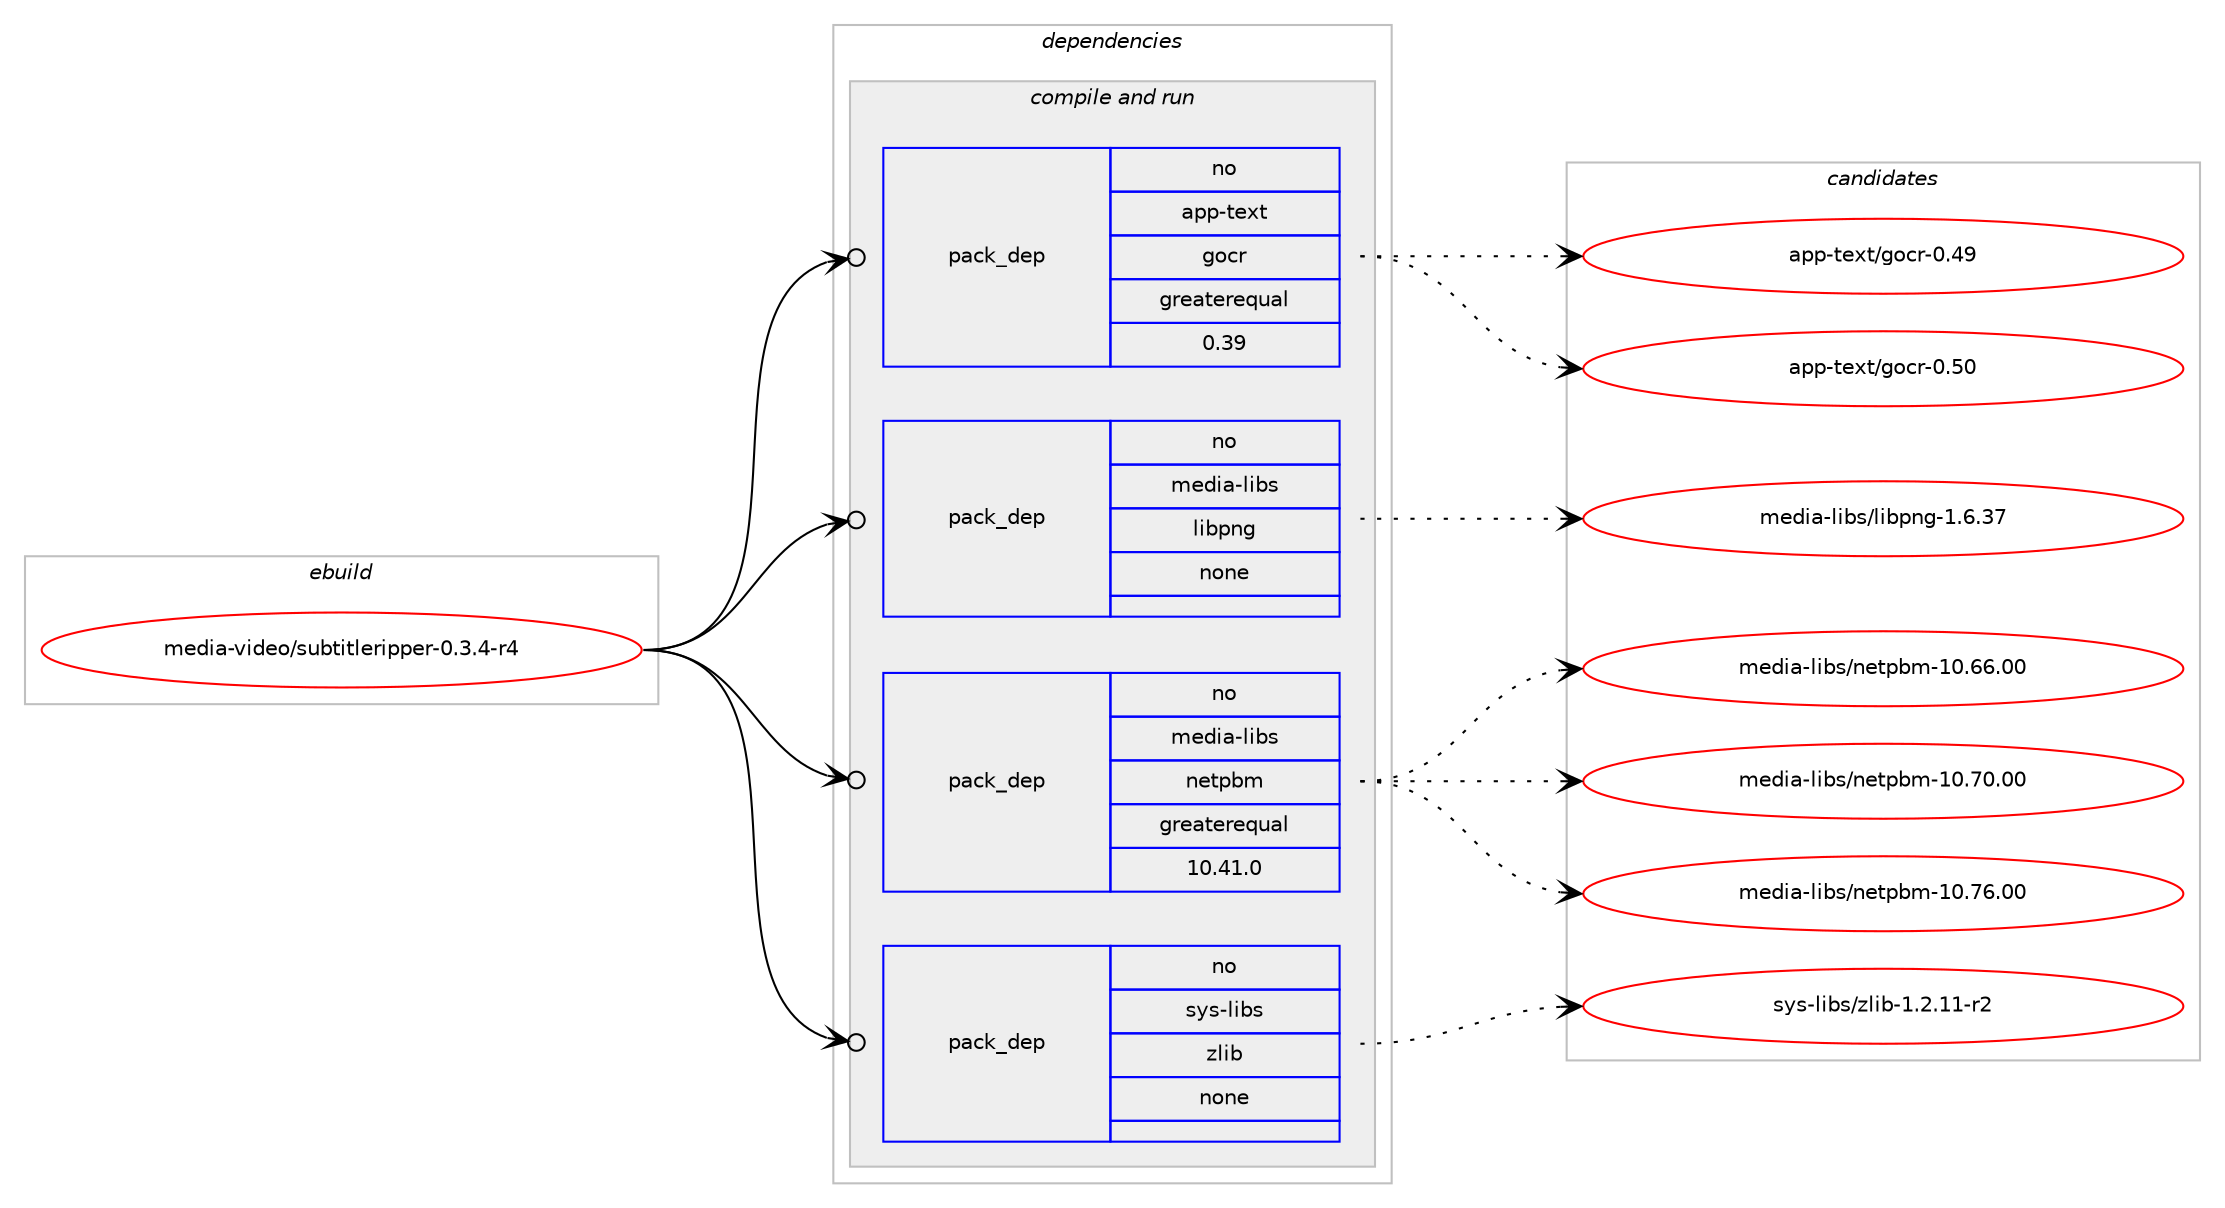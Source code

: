 digraph prolog {

# *************
# Graph options
# *************

newrank=true;
concentrate=true;
compound=true;
graph [rankdir=LR,fontname=Helvetica,fontsize=10,ranksep=1.5];#, ranksep=2.5, nodesep=0.2];
edge  [arrowhead=vee];
node  [fontname=Helvetica,fontsize=10];

# **********
# The ebuild
# **********

subgraph cluster_leftcol {
color=gray;
rank=same;
label=<<i>ebuild</i>>;
id [label="media-video/subtitleripper-0.3.4-r4", color=red, width=4, href="../media-video/subtitleripper-0.3.4-r4.svg"];
}

# ****************
# The dependencies
# ****************

subgraph cluster_midcol {
color=gray;
label=<<i>dependencies</i>>;
subgraph cluster_compile {
fillcolor="#eeeeee";
style=filled;
label=<<i>compile</i>>;
}
subgraph cluster_compileandrun {
fillcolor="#eeeeee";
style=filled;
label=<<i>compile and run</i>>;
subgraph pack599107 {
dependency810326 [label=<<TABLE BORDER="0" CELLBORDER="1" CELLSPACING="0" CELLPADDING="4" WIDTH="220"><TR><TD ROWSPAN="6" CELLPADDING="30">pack_dep</TD></TR><TR><TD WIDTH="110">no</TD></TR><TR><TD>app-text</TD></TR><TR><TD>gocr</TD></TR><TR><TD>greaterequal</TD></TR><TR><TD>0.39</TD></TR></TABLE>>, shape=none, color=blue];
}
id:e -> dependency810326:w [weight=20,style="solid",arrowhead="odotvee"];
subgraph pack599108 {
dependency810327 [label=<<TABLE BORDER="0" CELLBORDER="1" CELLSPACING="0" CELLPADDING="4" WIDTH="220"><TR><TD ROWSPAN="6" CELLPADDING="30">pack_dep</TD></TR><TR><TD WIDTH="110">no</TD></TR><TR><TD>media-libs</TD></TR><TR><TD>libpng</TD></TR><TR><TD>none</TD></TR><TR><TD></TD></TR></TABLE>>, shape=none, color=blue];
}
id:e -> dependency810327:w [weight=20,style="solid",arrowhead="odotvee"];
subgraph pack599109 {
dependency810328 [label=<<TABLE BORDER="0" CELLBORDER="1" CELLSPACING="0" CELLPADDING="4" WIDTH="220"><TR><TD ROWSPAN="6" CELLPADDING="30">pack_dep</TD></TR><TR><TD WIDTH="110">no</TD></TR><TR><TD>media-libs</TD></TR><TR><TD>netpbm</TD></TR><TR><TD>greaterequal</TD></TR><TR><TD>10.41.0</TD></TR></TABLE>>, shape=none, color=blue];
}
id:e -> dependency810328:w [weight=20,style="solid",arrowhead="odotvee"];
subgraph pack599110 {
dependency810329 [label=<<TABLE BORDER="0" CELLBORDER="1" CELLSPACING="0" CELLPADDING="4" WIDTH="220"><TR><TD ROWSPAN="6" CELLPADDING="30">pack_dep</TD></TR><TR><TD WIDTH="110">no</TD></TR><TR><TD>sys-libs</TD></TR><TR><TD>zlib</TD></TR><TR><TD>none</TD></TR><TR><TD></TD></TR></TABLE>>, shape=none, color=blue];
}
id:e -> dependency810329:w [weight=20,style="solid",arrowhead="odotvee"];
}
subgraph cluster_run {
fillcolor="#eeeeee";
style=filled;
label=<<i>run</i>>;
}
}

# **************
# The candidates
# **************

subgraph cluster_choices {
rank=same;
color=gray;
label=<<i>candidates</i>>;

subgraph choice599107 {
color=black;
nodesep=1;
choice971121124511610112011647103111991144548465257 [label="app-text/gocr-0.49", color=red, width=4,href="../app-text/gocr-0.49.svg"];
choice971121124511610112011647103111991144548465348 [label="app-text/gocr-0.50", color=red, width=4,href="../app-text/gocr-0.50.svg"];
dependency810326:e -> choice971121124511610112011647103111991144548465257:w [style=dotted,weight="100"];
dependency810326:e -> choice971121124511610112011647103111991144548465348:w [style=dotted,weight="100"];
}
subgraph choice599108 {
color=black;
nodesep=1;
choice109101100105974510810598115471081059811211010345494654465155 [label="media-libs/libpng-1.6.37", color=red, width=4,href="../media-libs/libpng-1.6.37.svg"];
dependency810327:e -> choice109101100105974510810598115471081059811211010345494654465155:w [style=dotted,weight="100"];
}
subgraph choice599109 {
color=black;
nodesep=1;
choice1091011001059745108105981154711010111611298109454948465454464848 [label="media-libs/netpbm-10.66.00", color=red, width=4,href="../media-libs/netpbm-10.66.00.svg"];
choice1091011001059745108105981154711010111611298109454948465548464848 [label="media-libs/netpbm-10.70.00", color=red, width=4,href="../media-libs/netpbm-10.70.00.svg"];
choice1091011001059745108105981154711010111611298109454948465554464848 [label="media-libs/netpbm-10.76.00", color=red, width=4,href="../media-libs/netpbm-10.76.00.svg"];
dependency810328:e -> choice1091011001059745108105981154711010111611298109454948465454464848:w [style=dotted,weight="100"];
dependency810328:e -> choice1091011001059745108105981154711010111611298109454948465548464848:w [style=dotted,weight="100"];
dependency810328:e -> choice1091011001059745108105981154711010111611298109454948465554464848:w [style=dotted,weight="100"];
}
subgraph choice599110 {
color=black;
nodesep=1;
choice11512111545108105981154712210810598454946504649494511450 [label="sys-libs/zlib-1.2.11-r2", color=red, width=4,href="../sys-libs/zlib-1.2.11-r2.svg"];
dependency810329:e -> choice11512111545108105981154712210810598454946504649494511450:w [style=dotted,weight="100"];
}
}

}
